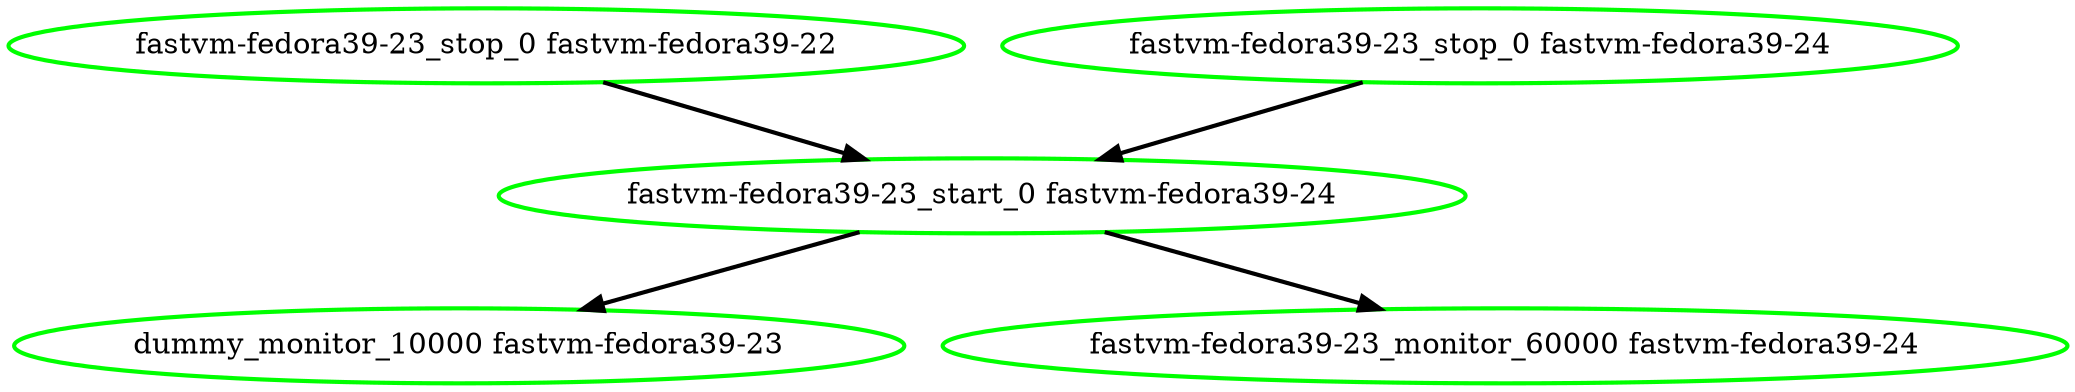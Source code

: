  digraph "g" {
"dummy_monitor_10000 fastvm-fedora39-23" [ style=bold color="green" fontcolor="black"]
"fastvm-fedora39-23_monitor_60000 fastvm-fedora39-24" [ style=bold color="green" fontcolor="black"]
"fastvm-fedora39-23_start_0 fastvm-fedora39-24" -> "dummy_monitor_10000 fastvm-fedora39-23" [ style = bold]
"fastvm-fedora39-23_start_0 fastvm-fedora39-24" -> "fastvm-fedora39-23_monitor_60000 fastvm-fedora39-24" [ style = bold]
"fastvm-fedora39-23_start_0 fastvm-fedora39-24" [ style=bold color="green" fontcolor="black"]
"fastvm-fedora39-23_stop_0 fastvm-fedora39-22" -> "fastvm-fedora39-23_start_0 fastvm-fedora39-24" [ style = bold]
"fastvm-fedora39-23_stop_0 fastvm-fedora39-22" [ style=bold color="green" fontcolor="black"]
"fastvm-fedora39-23_stop_0 fastvm-fedora39-24" -> "fastvm-fedora39-23_start_0 fastvm-fedora39-24" [ style = bold]
"fastvm-fedora39-23_stop_0 fastvm-fedora39-24" [ style=bold color="green" fontcolor="black"]
}
